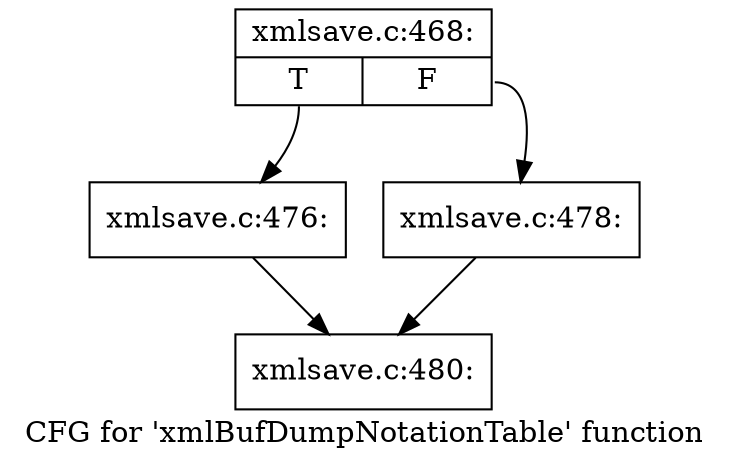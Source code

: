 digraph "CFG for 'xmlBufDumpNotationTable' function" {
	label="CFG for 'xmlBufDumpNotationTable' function";

	Node0x56663f0 [shape=record,label="{xmlsave.c:468:|{<s0>T|<s1>F}}"];
	Node0x56663f0:s0 -> Node0x5680b20;
	Node0x56663f0:s1 -> Node0x5680e30;
	Node0x5680b20 [shape=record,label="{xmlsave.c:476:}"];
	Node0x5680b20 -> Node0x565c760;
	Node0x5680e30 [shape=record,label="{xmlsave.c:478:}"];
	Node0x5680e30 -> Node0x565c760;
	Node0x565c760 [shape=record,label="{xmlsave.c:480:}"];
}

